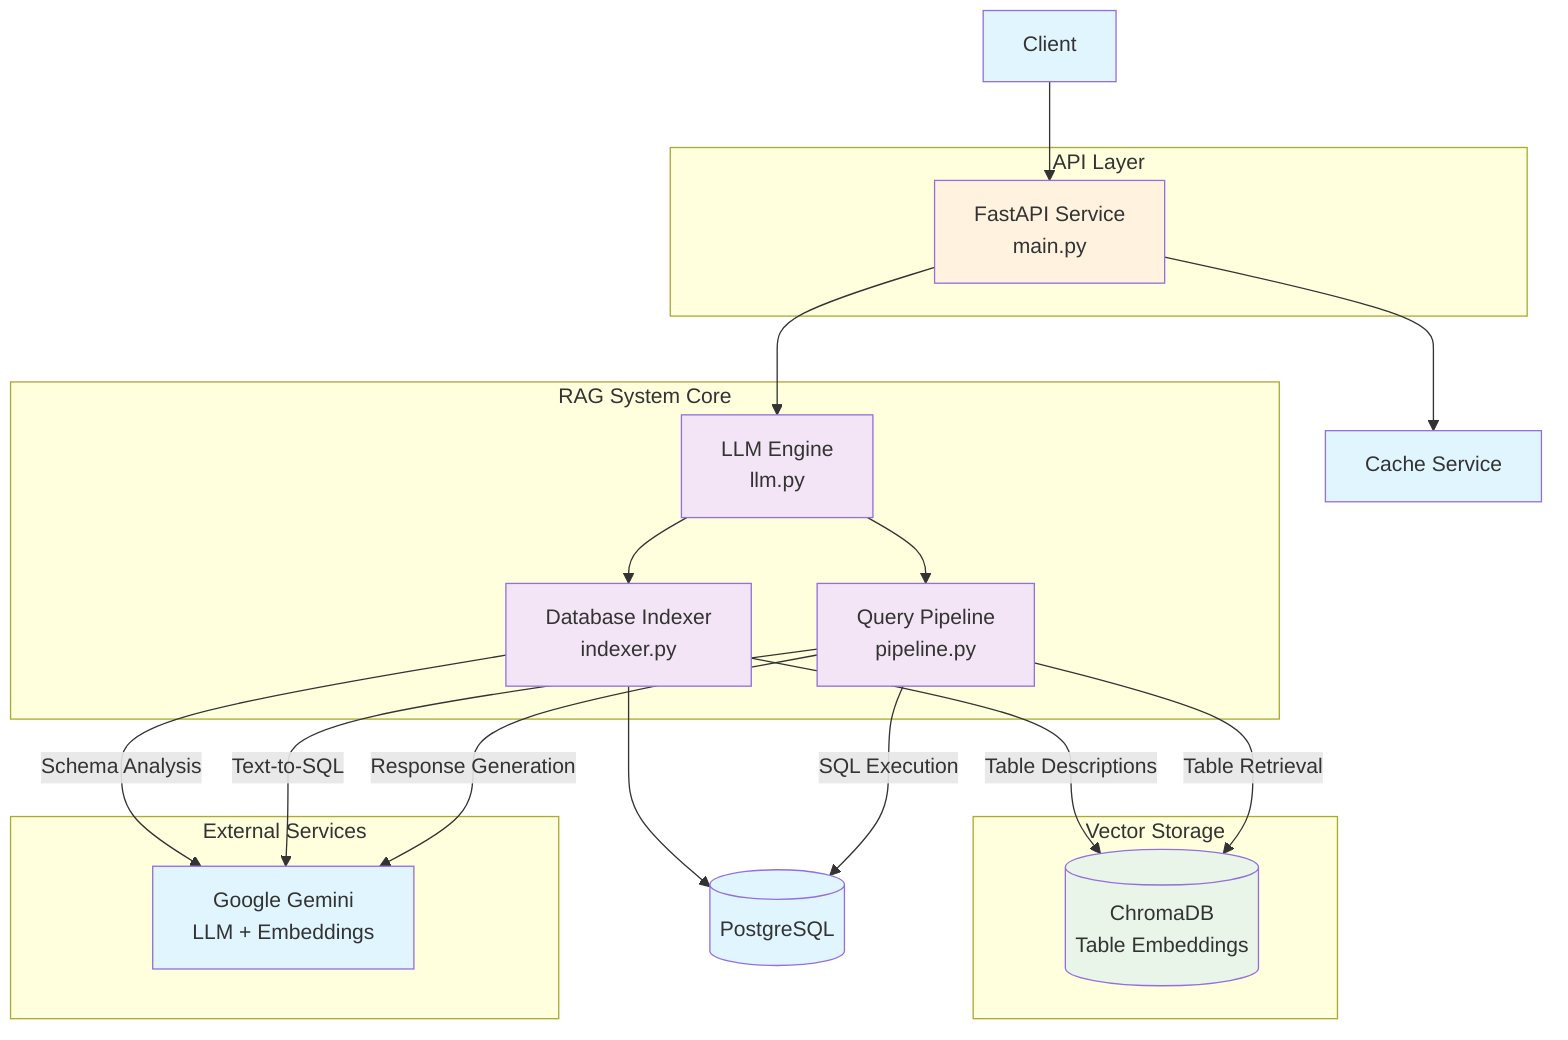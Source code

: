graph TB
    %% External Systems
    Client[Client]
    PostgresDB[(PostgreSQL)]
    CacheEngine[Cache Service]

    %% Main Components
    subgraph "API Layer"
        FastAPI[FastAPI Service<br/>main.py]
    end

    subgraph "RAG System Core"
        LLM[LLM Engine<br/>llm.py]
        Indexer[Database Indexer<br/>indexer.py]
        Pipeline[Query Pipeline<br/>pipeline.py]
    end

    subgraph "Vector Storage"
        ChromaDB[(ChromaDB<br/>Table Embeddings)]
    end

    subgraph "External Services"
        Gemini[Google Gemini<br/>LLM + Embeddings]
    end

    %% RAG Flow
    Client --> FastAPI
    FastAPI --> CacheEngine
    FastAPI --> LLM
    
    %% Indexing Flow (Retrieval Preparation)
    LLM --> Indexer
    Indexer --> PostgresDB
    Indexer -->|Schema Analysis| Gemini
    Indexer -->|Table Descriptions| ChromaDB
    
    %% Query Flow (Retrieval + Generation)
    LLM --> Pipeline
    Pipeline -->|Table Retrieval| ChromaDB
    Pipeline -->|Text-to-SQL| Gemini
    Pipeline -->|SQL Execution| PostgresDB
    Pipeline -->|Response Generation| Gemini

    %% Styling
    classDef external fill:#e1f5fe
    classDef rag fill:#f3e5f5
    classDef storage fill:#e8f5e8
    classDef service fill:#fff3e0

    class Client,PostgresDB,CacheEngine,Gemini external
    class LLM,Indexer,Pipeline rag
    class ChromaDB storage
    class FastAPI service